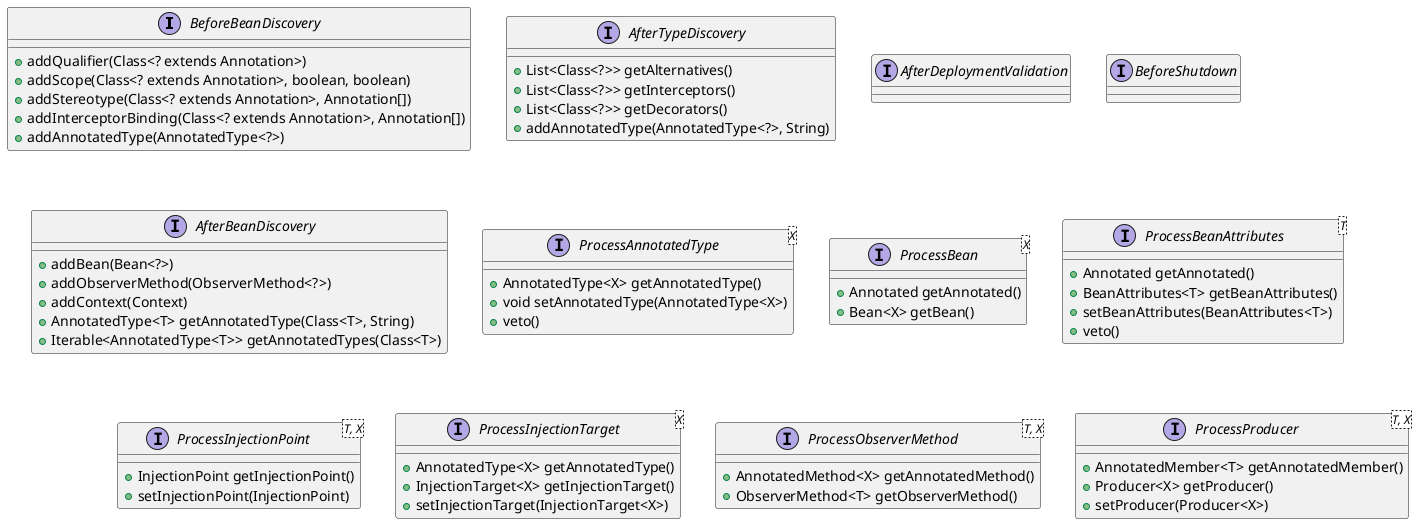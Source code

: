 @startuml

skinparam shadowing false
skinparam defaultFontName Consolas

interface BeforeBeanDiscovery {
    +addQualifier(Class<? extends Annotation>)
    +addScope(Class<? extends Annotation>, boolean, boolean)
    +addStereotype(Class<? extends Annotation>, Annotation[])
    +addInterceptorBinding(Class<? extends Annotation>, Annotation[])
    +addAnnotatedType(AnnotatedType<?>)
}

interface AfterTypeDiscovery {
    +List<Class<?>> getAlternatives()
    +List<Class<?>> getInterceptors()
    +List<Class<?>> getDecorators()
    +addAnnotatedType(AnnotatedType<?>, String)
}


interface AfterDeploymentValidation {
}

interface BeforeShutdown {
}

interface AfterBeanDiscovery {
    +addBean(Bean<?>)
    +addObserverMethod(ObserverMethod<?>)
    +addContext(Context)
    +AnnotatedType<T> getAnnotatedType(Class<T>, String)
    +Iterable<AnnotatedType<T>> getAnnotatedTypes(Class<T>)
}

interface ProcessAnnotatedType<X> {
    +AnnotatedType<X> getAnnotatedType()
    +void setAnnotatedType(AnnotatedType<X>)
    +veto()
}

interface ProcessBean<X> {
    +Annotated getAnnotated()
    +Bean<X> getBean()
}

interface ProcessBeanAttributes<T> {
    +Annotated getAnnotated()
    +BeanAttributes<T> getBeanAttributes()
    +setBeanAttributes(BeanAttributes<T>)
    +veto()
}

interface ProcessInjectionPoint<T, X> {
    +InjectionPoint getInjectionPoint()
    +setInjectionPoint(InjectionPoint)
}

interface ProcessInjectionTarget<X> {
    +AnnotatedType<X> getAnnotatedType()
    +InjectionTarget<X> getInjectionTarget()
    +setInjectionTarget(InjectionTarget<X>)
}

interface ProcessObserverMethod<T, X> {
    +AnnotatedMethod<X> getAnnotatedMethod()
    +ObserverMethod<T> getObserverMethod()
}


interface ProcessProducer<T, X> {
    +AnnotatedMember<T> getAnnotatedMember()
    +Producer<X> getProducer()
    +setProducer(Producer<X>)
}

@enduml